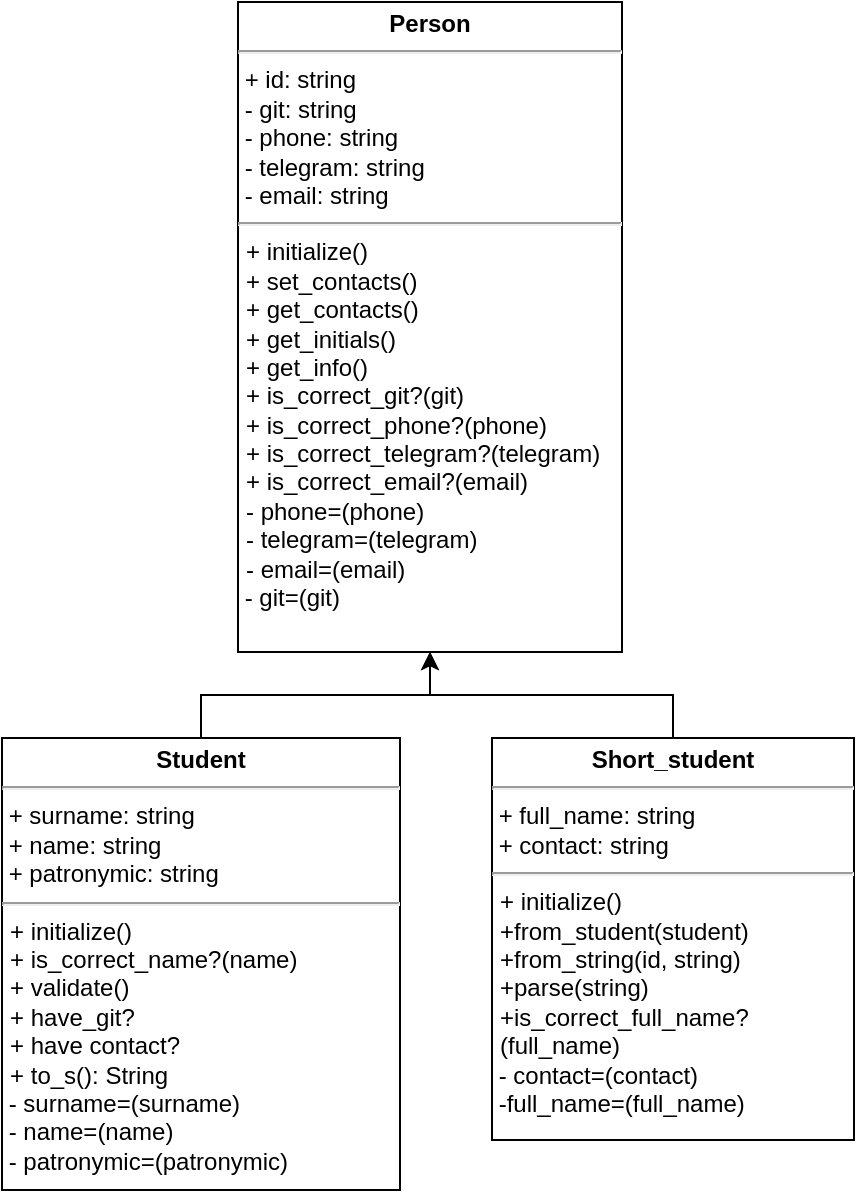 <mxfile version="24.8.0">
  <diagram name="Страница — 1" id="i9a7rYfuKe7Sr2Hh15UE">
    <mxGraphModel dx="906" dy="611" grid="0" gridSize="10" guides="1" tooltips="1" connect="1" arrows="1" fold="1" page="1" pageScale="1" pageWidth="827" pageHeight="1169" math="0" shadow="0">
      <root>
        <mxCell id="0" />
        <mxCell id="1" parent="0" />
        <mxCell id="XE95BQeEQHAdmC5Dozax-6" value="&lt;p style=&quot;margin: 4px 0px 0px; text-align: center;&quot;&gt;&lt;b&gt;Person&lt;/b&gt;&lt;/p&gt;&lt;hr style=&quot;&quot;&gt;&lt;div style=&quot;border-color: var(--border-color);&quot;&gt;&lt;font style=&quot;border-color: var(--border-color); font-size: 12px;&quot; face=&quot;Helvetica&quot;&gt;&amp;nbsp;+ id: string&lt;/font&gt;&lt;/div&gt;&lt;div style=&quot;border-color: var(--border-color);&quot;&gt;&lt;font style=&quot;font-size: 12px;&quot;&gt;&amp;nbsp;- git: string&lt;/font&gt;&lt;/div&gt;&lt;div style=&quot;border-color: var(--border-color);&quot;&gt;&lt;font style=&quot;font-size: 12px;&quot;&gt;&amp;nbsp;- phone: string&lt;/font&gt;&lt;/div&gt;&lt;div style=&quot;border-color: var(--border-color);&quot;&gt;&lt;font style=&quot;font-size: 12px;&quot;&gt;&amp;nbsp;- telegram: string&lt;/font&gt;&lt;/div&gt;&lt;div style=&quot;border-color: var(--border-color);&quot;&gt;&lt;font style=&quot;font-size: 12px;&quot;&gt;&amp;nbsp;- email: string&lt;br&gt;&lt;/font&gt;&lt;/div&gt;&lt;hr style=&quot;&quot;&gt;&lt;p style=&quot;margin: 0px 0px 0px 4px;&quot;&gt;&lt;font style=&quot;font-size: 12px;&quot;&gt;+ initialize()&lt;br&gt;+ set_contacts()&lt;br&gt;+ get_contacts()&lt;br&gt;+ get_initials()&lt;br&gt;+ get_info()&lt;/font&gt;&lt;/p&gt;&lt;p style=&quot;margin: 0px 0px 0px 4px;&quot;&gt;&lt;font style=&quot;font-size: 12px;&quot;&gt;+ is_correct_git?(git)&lt;/font&gt;&lt;/p&gt;&lt;p style=&quot;margin: 0px 0px 0px 4px;&quot;&gt;&lt;font style=&quot;font-size: 12px;&quot;&gt;+ is_correct_phone?(phone)&lt;/font&gt;&lt;/p&gt;&lt;p style=&quot;margin: 0px 0px 0px 4px;&quot;&gt;&lt;font style=&quot;font-size: 12px;&quot;&gt;+ is_correct_telegram?(telegram)&lt;/font&gt;&lt;/p&gt;&lt;p style=&quot;margin: 0px 0px 0px 4px;&quot;&gt;&lt;font style=&quot;font-size: 12px;&quot;&gt;+ is_correct_email?(email)&lt;/font&gt;&lt;/p&gt;&lt;p style=&quot;margin: 0px 0px 0px 4px;&quot;&gt;&lt;font style=&quot;font-size: 12px;&quot;&gt;- phone=(phone)&lt;br&gt;&lt;/font&gt;&lt;/p&gt;&lt;p style=&quot;margin: 0px 0px 0px 4px;&quot;&gt;&lt;font style=&quot;font-size: 12px;&quot;&gt;- telegram=(telegram)&lt;br&gt;&lt;/font&gt;&lt;/p&gt;&lt;p style=&quot;margin: 0px 0px 0px 4px;&quot;&gt;&lt;font style=&quot;font-size: 12px;&quot;&gt;- email=(email)&lt;/font&gt;&lt;span style=&quot;background-color: initial;&quot;&gt;&amp;nbsp;&lt;/span&gt;&lt;/p&gt;&lt;font style=&quot;font-size: 12px;&quot;&gt;&amp;nbsp;- git=(git)&lt;br&gt;&lt;br&gt;&lt;span style=&quot;font-family: &amp;quot;Helvetica Neue&amp;quot;; background-color: initial;&quot; class=&quot;Apple-converted-space&quot;&gt;&amp;nbsp;&lt;/span&gt;&lt;/font&gt;" style="verticalAlign=top;align=left;overflow=fill;fontSize=12;fontFamily=Helvetica;html=1;whiteSpace=wrap;spacingLeft=1;spacing=0;spacingTop=0;" parent="1" vertex="1">
          <mxGeometry x="167" y="29" width="192" height="325" as="geometry" />
        </mxCell>
        <mxCell id="XE95BQeEQHAdmC5Dozax-10" style="edgeStyle=orthogonalEdgeStyle;rounded=0;orthogonalLoop=1;jettySize=auto;html=1;entryX=0.5;entryY=1;entryDx=0;entryDy=0;" parent="1" source="XE95BQeEQHAdmC5Dozax-8" target="XE95BQeEQHAdmC5Dozax-6" edge="1">
          <mxGeometry relative="1" as="geometry" />
        </mxCell>
        <mxCell id="XE95BQeEQHAdmC5Dozax-8" value="&lt;p style=&quot;margin: 4px 0px 0px; text-align: center; font-size: 12px;&quot;&gt;&lt;b style=&quot;font-size: 12px;&quot;&gt;&lt;font style=&quot;font-size: 12px;&quot;&gt;Student&lt;/font&gt;&lt;/b&gt;&lt;/p&gt;&lt;hr style=&quot;font-size: 12px;&quot;&gt;&lt;div style=&quot;border-color: var(--border-color); font-size: 12px;&quot;&gt;&lt;font style=&quot;border-color: var(--border-color); font-size: 12px;&quot;&gt;&amp;nbsp;+ surname: string&lt;br style=&quot;font-size: 12px;&quot;&gt;&lt;/font&gt;&lt;/div&gt;&lt;div style=&quot;border-color: var(--border-color); font-size: 12px;&quot;&gt;&lt;font style=&quot;border-color: var(--border-color); font-size: 12px;&quot;&gt;&amp;nbsp;+ name: string&lt;/font&gt;&lt;/div&gt;&lt;div style=&quot;border-color: var(--border-color); font-size: 12px;&quot;&gt;&lt;font style=&quot;border-color: var(--border-color); font-size: 12px;&quot;&gt;&amp;nbsp;+ patronymic: string&lt;/font&gt;&lt;/div&gt;&lt;hr style=&quot;font-size: 12px;&quot;&gt;&lt;p style=&quot;margin: 0px 0px 0px 4px; font-size: 12px;&quot;&gt;&lt;font style=&quot;font-size: 12px;&quot;&gt;+ initialize()&lt;br&gt;+ is_correct_name?(name)&lt;/font&gt;&lt;/p&gt;&lt;p style=&quot;margin: 0px 0px 0px 4px; font-size: 12px;&quot;&gt;&lt;font style=&quot;font-size: 12px;&quot;&gt;+&lt;/font&gt;&lt;span style=&quot;background-color: initial;&quot;&gt;&amp;nbsp;validate()&lt;/span&gt;&lt;/p&gt;&lt;p style=&quot;margin: 0px 0px 0px 4px; font-size: 12px;&quot;&gt;&lt;font style=&quot;font-size: 12px;&quot;&gt;+ have_git?&lt;/font&gt;&lt;/p&gt;&lt;p style=&quot;margin: 0px 0px 0px 4px; font-size: 12px;&quot;&gt;&lt;font style=&quot;font-size: 12px;&quot;&gt;+ have contact?&lt;br&gt;+ t&lt;/font&gt;o_s(): String&lt;span style=&quot;font-size: 12px; background-color: initial;&quot; class=&quot;Apple-converted-space&quot;&gt;&amp;nbsp;&lt;/span&gt;&lt;/p&gt;&lt;font style=&quot;font-size: 12px;&quot;&gt;&amp;nbsp;- surname=(surname)&lt;br style=&quot;font-size: 12px;&quot;&gt;&amp;nbsp;- name=(name)&lt;br style=&quot;font-size: 12px;&quot;&gt;&amp;nbsp;- patronymic=(patronymic)&lt;br style=&quot;font-size: 12px;&quot;&gt;&lt;br style=&quot;font-size: 12px;&quot;&gt;&lt;span style=&quot;background-color: initial; font-size: 12px;&quot; class=&quot;Apple-converted-space&quot;&gt;&amp;nbsp;&lt;/span&gt;&lt;/font&gt;" style="verticalAlign=top;align=left;overflow=fill;fontSize=12;fontFamily=Helvetica;html=1;whiteSpace=wrap;spacingLeft=1;spacing=0;spacingTop=0;" parent="1" vertex="1">
          <mxGeometry x="49" y="397" width="199" height="226" as="geometry" />
        </mxCell>
        <mxCell id="XE95BQeEQHAdmC5Dozax-11" style="edgeStyle=orthogonalEdgeStyle;rounded=0;orthogonalLoop=1;jettySize=auto;html=1;entryX=0.5;entryY=1;entryDx=0;entryDy=0;" parent="1" source="XE95BQeEQHAdmC5Dozax-9" target="XE95BQeEQHAdmC5Dozax-6" edge="1">
          <mxGeometry relative="1" as="geometry" />
        </mxCell>
        <mxCell id="XE95BQeEQHAdmC5Dozax-9" value="&lt;p style=&quot;margin: 4px 0px 0px; text-align: center;&quot;&gt;&lt;b style=&quot;&quot;&gt;&lt;font face=&quot;Helvetica&quot; style=&quot;font-size: 12px;&quot;&gt;Short_student&lt;/font&gt;&lt;/b&gt;&lt;/p&gt;&lt;hr style=&quot;&quot;&gt;&lt;div style=&quot;border-color: var(--border-color);&quot;&gt;&lt;font style=&quot;font-size: 12px;&quot;&gt;&lt;span style=&quot;background-color: initial;&quot;&gt;&amp;nbsp;+ full_name: string&lt;/span&gt;&lt;span style=&quot;background-color: initial;&quot;&gt;&lt;font face=&quot;Lt6sbaxPKtE7krCIfs0r&quot;&gt;&amp;nbsp;&lt;br&gt;&lt;/font&gt;&amp;nbsp;+&amp;nbsp;contact&lt;/span&gt;&lt;span style=&quot;background-color: initial;&quot;&gt;: string&lt;/span&gt;&lt;/font&gt;&lt;/div&gt;&lt;hr style=&quot;&quot;&gt;&lt;p style=&quot;margin: 0px 0px 0px 4px;&quot;&gt;&lt;font style=&quot;font-size: 12px;&quot;&gt;&lt;font style=&quot;font-size: 12px;&quot;&gt;+ initialize()&lt;/font&gt;&lt;/font&gt;&lt;/p&gt;&lt;p style=&quot;margin: 0px 0px 0px 4px;&quot;&gt;&lt;font style=&quot;font-size: 12px;&quot;&gt;&lt;font style=&quot;font-size: 12px;&quot;&gt;+from_student(student)&lt;br&gt;&lt;/font&gt;&lt;/font&gt;&lt;/p&gt;&lt;p style=&quot;margin: 0px 0px 0px 4px;&quot;&gt;&lt;font style=&quot;font-size: 12px;&quot;&gt;&lt;font style=&quot;font-size: 12px;&quot;&gt;+from_string(id, string)&lt;br&gt;&lt;/font&gt;&lt;/font&gt;&lt;/p&gt;&lt;p style=&quot;margin: 0px 0px 0px 4px;&quot;&gt;&lt;font style=&quot;font-size: 12px;&quot;&gt;&lt;font style=&quot;font-size: 12px;&quot;&gt;+parse(string)&lt;br&gt;&lt;/font&gt;&lt;/font&gt;&lt;/p&gt;&lt;p style=&quot;margin: 0px 0px 0px 4px;&quot;&gt;&lt;font style=&quot;font-size: 12px;&quot;&gt;&lt;font style=&quot;font-size: 12px;&quot;&gt;+is_correct_full_name?(full_name)&lt;br&gt;&lt;/font&gt;&lt;/font&gt;&lt;/p&gt;&lt;font style=&quot;font-size: 12px;&quot;&gt;&amp;nbsp;- contact=(contact)&lt;/font&gt;&lt;div&gt;&lt;font style=&quot;font-size: 12px;&quot;&gt;&amp;nbsp;-full_name=(full_name)&lt;br&gt;&lt;br&gt;&lt;span style=&quot;font-family: Lt6sbaxPKtE7krCIfs0r; background-color: initial;&quot; class=&quot;Apple-converted-space&quot;&gt;&amp;nbsp;&lt;/span&gt;&lt;/font&gt;&lt;/div&gt;" style="verticalAlign=top;align=left;overflow=fill;fontSize=12;fontFamily=Helvetica;html=1;whiteSpace=wrap;spacingLeft=1;spacing=0;spacingTop=0;" parent="1" vertex="1">
          <mxGeometry x="294" y="397" width="181" height="201" as="geometry" />
        </mxCell>
      </root>
    </mxGraphModel>
  </diagram>
</mxfile>
